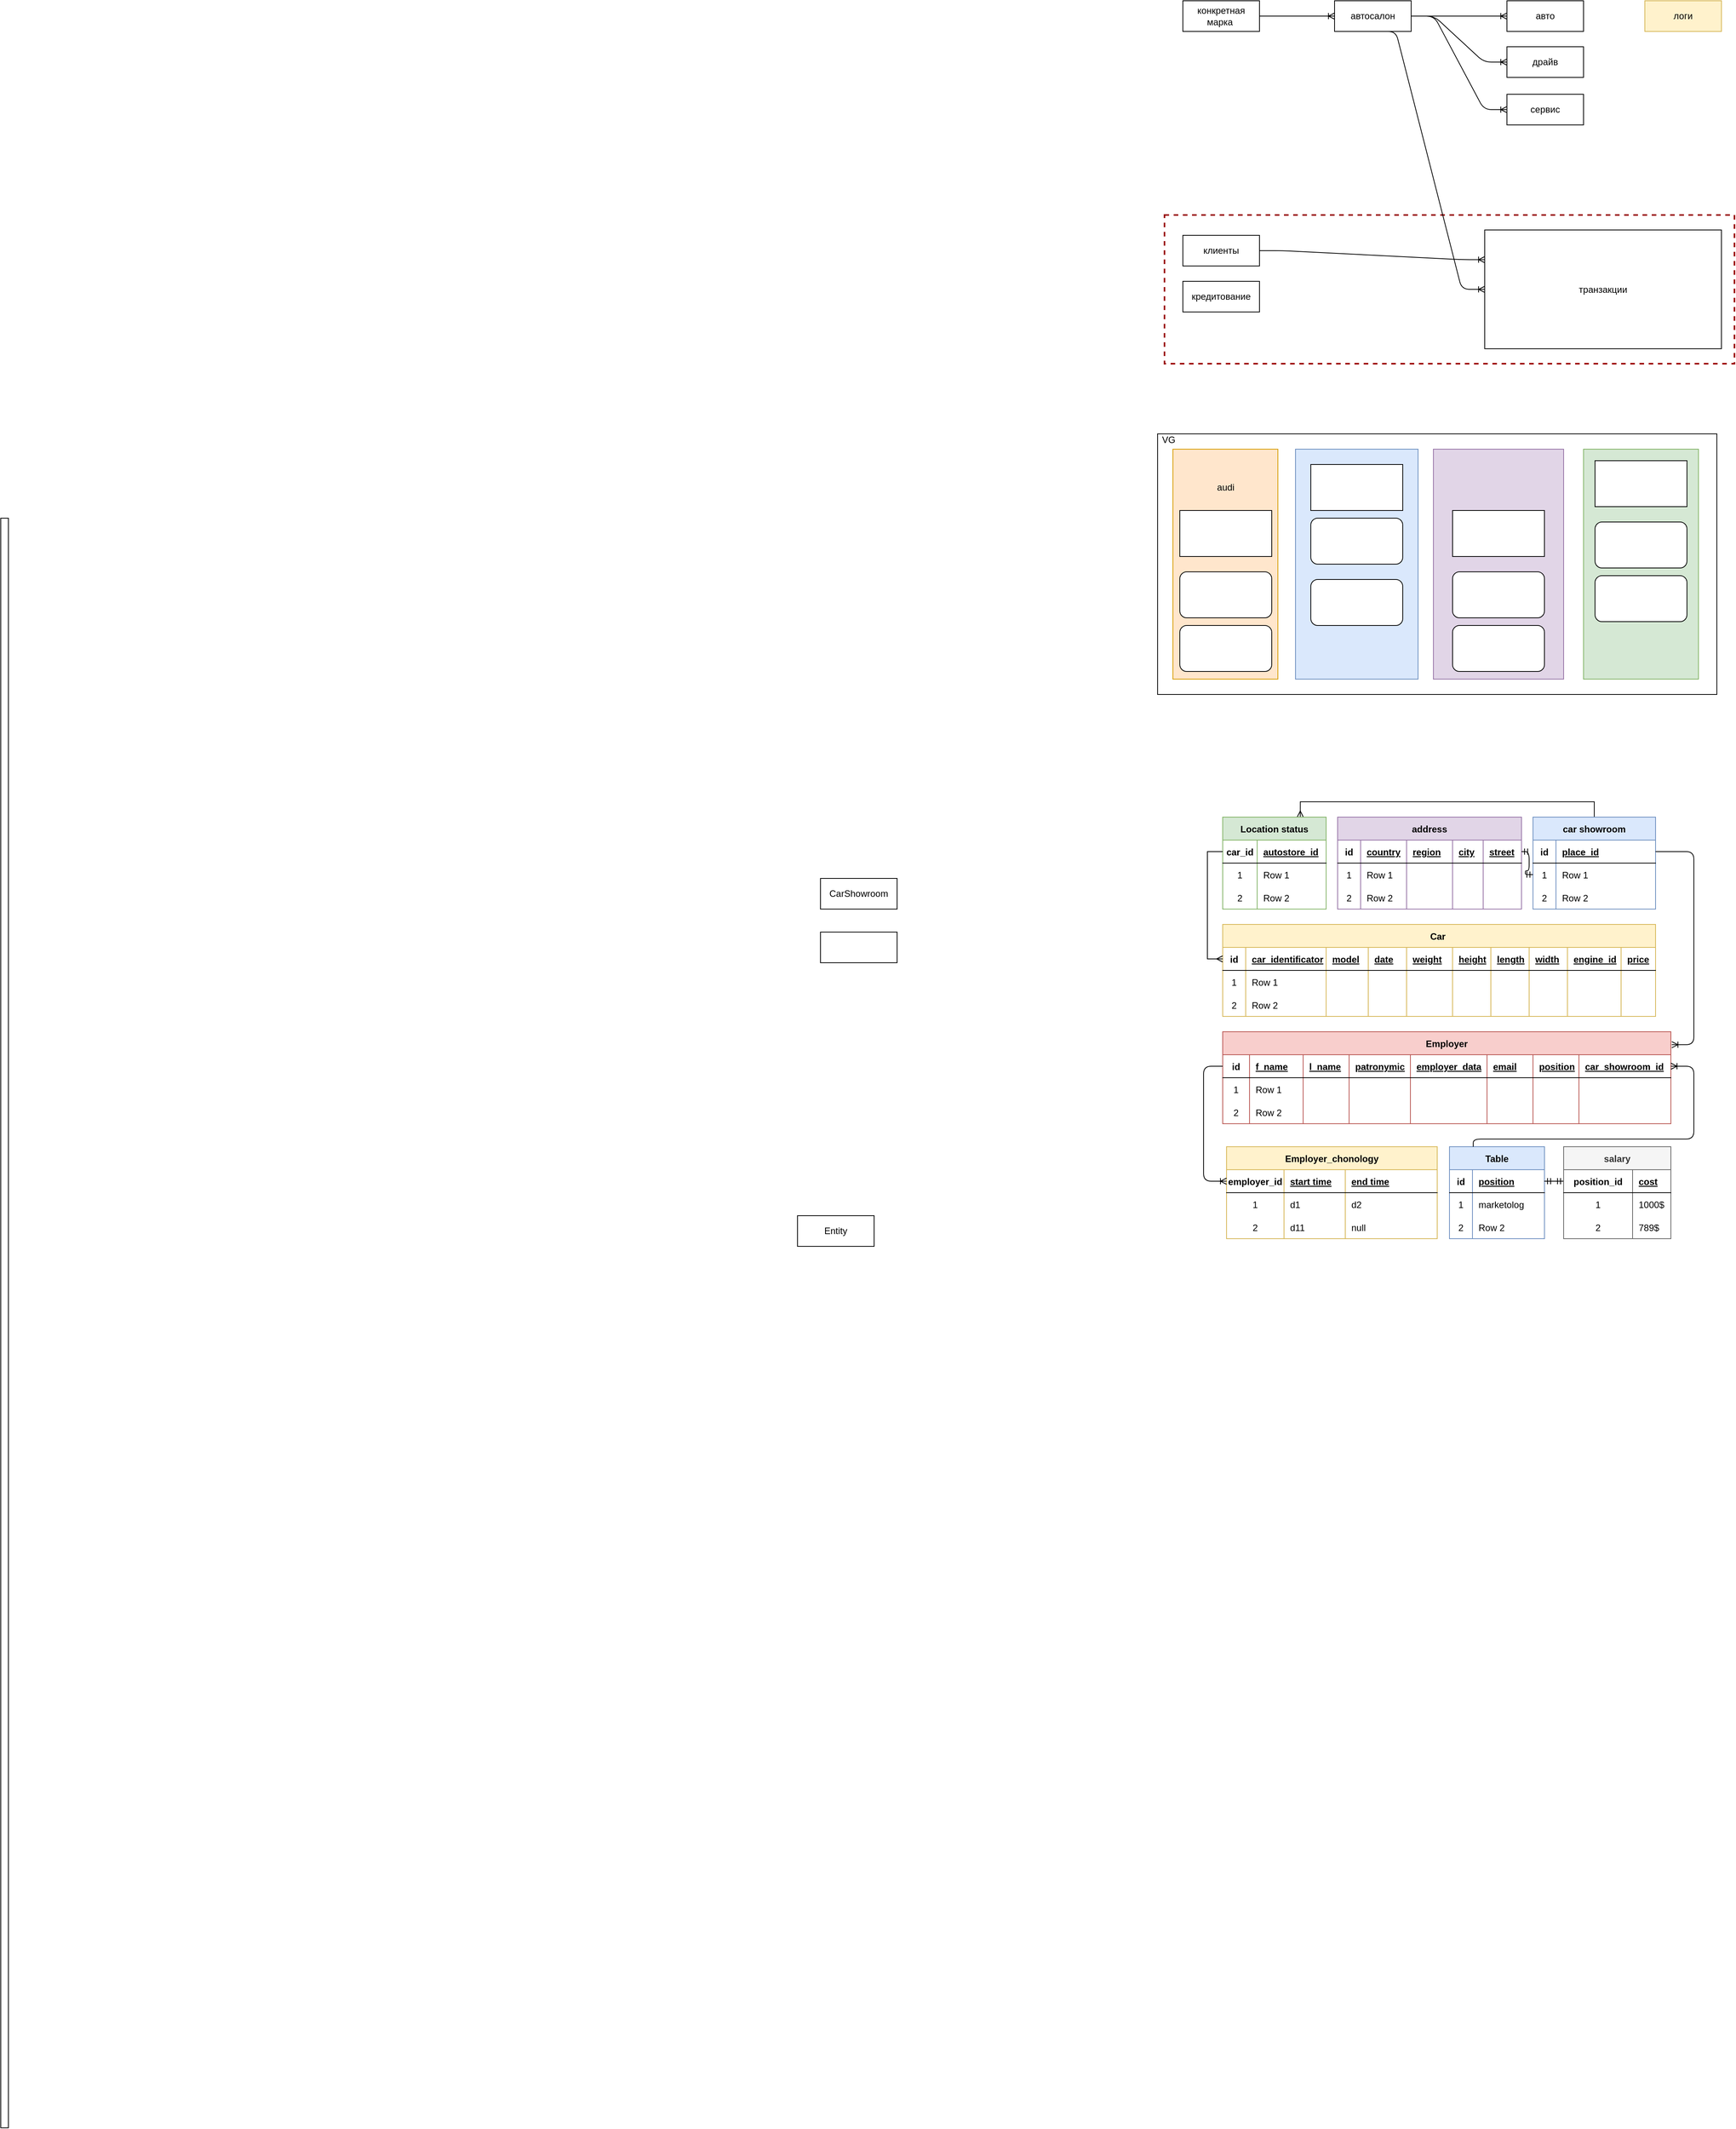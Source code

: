 <mxfile version="13.7.9" type="github">
  <diagram id="R2lEEEUBdFMjLlhIrx00" name="Page-1">
    <mxGraphModel dx="3409" dy="663" grid="1" gridSize="10" guides="1" tooltips="1" connect="1" arrows="1" fold="1" page="1" pageScale="1" pageWidth="1100" pageHeight="850" background="none" math="0" shadow="0" extFonts="Permanent Marker^https://fonts.googleapis.com/css?family=Permanent+Marker">
      <root>
        <mxCell id="0" />
        <mxCell id="1" parent="0" />
        <mxCell id="fLak2IIg4NW9NSZvau48-38" value="" style="whiteSpace=wrap;html=1;align=center;fillColor=none;strokeColor=#990000;strokeWidth=2;dashed=1;" parent="1" vertex="1">
          <mxGeometry x="79" y="384.5" width="744" height="194" as="geometry" />
        </mxCell>
        <mxCell id="fLak2IIg4NW9NSZvau48-9" value="автосалон" style="whiteSpace=wrap;html=1;align=center;" parent="1" vertex="1">
          <mxGeometry x="301" y="105" width="100" height="40" as="geometry" />
        </mxCell>
        <mxCell id="fLak2IIg4NW9NSZvau48-10" value="авто" style="whiteSpace=wrap;html=1;align=center;" parent="1" vertex="1">
          <mxGeometry x="526" y="105" width="100" height="40" as="geometry" />
        </mxCell>
        <mxCell id="fLak2IIg4NW9NSZvau48-12" value="транзакции" style="whiteSpace=wrap;html=1;align=center;" parent="1" vertex="1">
          <mxGeometry x="497" y="404" width="309" height="155" as="geometry" />
        </mxCell>
        <mxCell id="fLak2IIg4NW9NSZvau48-13" value="драйв" style="whiteSpace=wrap;html=1;align=center;" parent="1" vertex="1">
          <mxGeometry x="526" y="165" width="100" height="40" as="geometry" />
        </mxCell>
        <mxCell id="fLak2IIg4NW9NSZvau48-14" value="сервис" style="whiteSpace=wrap;html=1;align=center;" parent="1" vertex="1">
          <mxGeometry x="526" y="227" width="100" height="40" as="geometry" />
        </mxCell>
        <mxCell id="fLak2IIg4NW9NSZvau48-16" value="кредитование" style="whiteSpace=wrap;html=1;align=center;" parent="1" vertex="1">
          <mxGeometry x="103" y="471" width="100" height="40" as="geometry" />
        </mxCell>
        <mxCell id="fLak2IIg4NW9NSZvau48-17" value="логи" style="whiteSpace=wrap;html=1;align=center;fillColor=#fff2cc;strokeColor=#d6b656;" parent="1" vertex="1">
          <mxGeometry x="706" y="105" width="100" height="40" as="geometry" />
        </mxCell>
        <mxCell id="fLak2IIg4NW9NSZvau48-18" value="клиенты" style="whiteSpace=wrap;html=1;align=center;" parent="1" vertex="1">
          <mxGeometry x="103" y="411" width="100" height="40" as="geometry" />
        </mxCell>
        <mxCell id="fLak2IIg4NW9NSZvau48-19" value="конкретная марка&amp;nbsp;" style="whiteSpace=wrap;html=1;align=center;" parent="1" vertex="1">
          <mxGeometry x="103" y="105" width="100" height="40" as="geometry" />
        </mxCell>
        <mxCell id="fLak2IIg4NW9NSZvau48-20" value="" style="edgeStyle=entityRelationEdgeStyle;fontSize=12;html=1;endArrow=ERoneToMany;entryX=0;entryY=0.5;entryDx=0;entryDy=0;exitX=1;exitY=0.5;exitDx=0;exitDy=0;" parent="1" source="fLak2IIg4NW9NSZvau48-19" target="fLak2IIg4NW9NSZvau48-9" edge="1">
          <mxGeometry width="100" height="100" relative="1" as="geometry">
            <mxPoint x="265" y="402" as="sourcePoint" />
            <mxPoint x="365" y="302" as="targetPoint" />
          </mxGeometry>
        </mxCell>
        <mxCell id="fLak2IIg4NW9NSZvau48-24" value="" style="edgeStyle=entityRelationEdgeStyle;fontSize=12;html=1;endArrow=ERoneToMany;exitX=1;exitY=0.5;exitDx=0;exitDy=0;entryX=0;entryY=0.5;entryDx=0;entryDy=0;" parent="1" source="fLak2IIg4NW9NSZvau48-9" target="fLak2IIg4NW9NSZvau48-10" edge="1">
          <mxGeometry width="100" height="100" relative="1" as="geometry">
            <mxPoint x="457" y="217" as="sourcePoint" />
            <mxPoint x="557" y="117" as="targetPoint" />
          </mxGeometry>
        </mxCell>
        <mxCell id="fLak2IIg4NW9NSZvau48-25" style="edgeStyle=orthogonalEdgeStyle;orthogonalLoop=1;jettySize=auto;html=1;exitX=0.5;exitY=1;exitDx=0;exitDy=0;" parent="1" source="fLak2IIg4NW9NSZvau48-12" target="fLak2IIg4NW9NSZvau48-12" edge="1">
          <mxGeometry relative="1" as="geometry" />
        </mxCell>
        <mxCell id="fLak2IIg4NW9NSZvau48-26" value="" style="edgeStyle=entityRelationEdgeStyle;fontSize=12;html=1;endArrow=ERoneToMany;entryX=0;entryY=0.5;entryDx=0;entryDy=0;exitX=1;exitY=0.5;exitDx=0;exitDy=0;" parent="1" source="fLak2IIg4NW9NSZvau48-9" target="fLak2IIg4NW9NSZvau48-13" edge="1">
          <mxGeometry width="100" height="100" relative="1" as="geometry">
            <mxPoint x="407" y="284" as="sourcePoint" />
            <mxPoint x="507" y="184" as="targetPoint" />
          </mxGeometry>
        </mxCell>
        <mxCell id="fLak2IIg4NW9NSZvau48-27" value="" style="edgeStyle=entityRelationEdgeStyle;fontSize=12;html=1;endArrow=ERoneToMany;entryX=0;entryY=0.5;entryDx=0;entryDy=0;exitX=1;exitY=0.5;exitDx=0;exitDy=0;" parent="1" source="fLak2IIg4NW9NSZvau48-9" target="fLak2IIg4NW9NSZvau48-14" edge="1">
          <mxGeometry width="100" height="100" relative="1" as="geometry">
            <mxPoint x="395" y="310" as="sourcePoint" />
            <mxPoint x="495" y="210" as="targetPoint" />
          </mxGeometry>
        </mxCell>
        <mxCell id="fLak2IIg4NW9NSZvau48-32" value="" style="edgeStyle=entityRelationEdgeStyle;fontSize=12;html=1;endArrow=ERoneToMany;exitX=0.5;exitY=1;exitDx=0;exitDy=0;entryX=0;entryY=0.5;entryDx=0;entryDy=0;" parent="1" source="fLak2IIg4NW9NSZvau48-9" target="fLak2IIg4NW9NSZvau48-12" edge="1">
          <mxGeometry width="100" height="100" relative="1" as="geometry">
            <mxPoint x="404" y="309" as="sourcePoint" />
            <mxPoint x="504" y="209" as="targetPoint" />
          </mxGeometry>
        </mxCell>
        <mxCell id="fLak2IIg4NW9NSZvau48-34" value="" style="edgeStyle=entityRelationEdgeStyle;fontSize=12;html=1;endArrow=ERoneToMany;entryX=0;entryY=0.25;entryDx=0;entryDy=0;exitX=1;exitY=0.5;exitDx=0;exitDy=0;" parent="1" source="fLak2IIg4NW9NSZvau48-18" target="fLak2IIg4NW9NSZvau48-12" edge="1">
          <mxGeometry width="100" height="100" relative="1" as="geometry">
            <mxPoint x="203.0" y="397" as="sourcePoint" />
            <mxPoint x="497" y="427.25" as="targetPoint" />
          </mxGeometry>
        </mxCell>
        <mxCell id="Log0VjUqabIuUSyPj21H-3" value="" style="rounded=0;whiteSpace=wrap;html=1;" parent="1" vertex="1">
          <mxGeometry x="70" y="670" width="730" height="340" as="geometry" />
        </mxCell>
        <mxCell id="Log0VjUqabIuUSyPj21H-4" value="" style="rounded=0;whiteSpace=wrap;html=1;fillColor=#ffe6cc;strokeColor=#d79b00;" parent="1" vertex="1">
          <mxGeometry x="90" y="690" width="137" height="300" as="geometry" />
        </mxCell>
        <mxCell id="Log0VjUqabIuUSyPj21H-5" value="" style="rounded=0;whiteSpace=wrap;html=1;fillColor=#dae8fc;strokeColor=#6c8ebf;" parent="1" vertex="1">
          <mxGeometry x="250" y="690" width="160" height="300" as="geometry" />
        </mxCell>
        <mxCell id="Log0VjUqabIuUSyPj21H-6" value="" style="rounded=0;whiteSpace=wrap;html=1;fillColor=#e1d5e7;strokeColor=#9673a6;" parent="1" vertex="1">
          <mxGeometry x="430" y="690" width="170" height="300" as="geometry" />
        </mxCell>
        <mxCell id="Log0VjUqabIuUSyPj21H-7" value="" style="rounded=0;whiteSpace=wrap;html=1;fillColor=#d5e8d4;strokeColor=#82b366;" parent="1" vertex="1">
          <mxGeometry x="626" y="690" width="150" height="300" as="geometry" />
        </mxCell>
        <mxCell id="Log0VjUqabIuUSyPj21H-9" value="" style="rounded=1;whiteSpace=wrap;html=1;" parent="1" vertex="1">
          <mxGeometry x="99" y="920" width="120" height="60" as="geometry" />
        </mxCell>
        <mxCell id="Log0VjUqabIuUSyPj21H-10" value="" style="rounded=1;whiteSpace=wrap;html=1;" parent="1" vertex="1">
          <mxGeometry x="99" y="850" width="120" height="60" as="geometry" />
        </mxCell>
        <mxCell id="Log0VjUqabIuUSyPj21H-11" value="" style="rounded=0;whiteSpace=wrap;html=1;" parent="1" vertex="1">
          <mxGeometry x="99" y="770" width="120" height="60" as="geometry" />
        </mxCell>
        <mxCell id="Log0VjUqabIuUSyPj21H-12" value="" style="rounded=1;whiteSpace=wrap;html=1;" parent="1" vertex="1">
          <mxGeometry x="270" y="860" width="120" height="60" as="geometry" />
        </mxCell>
        <mxCell id="Log0VjUqabIuUSyPj21H-13" value="" style="rounded=1;whiteSpace=wrap;html=1;" parent="1" vertex="1">
          <mxGeometry x="270" y="780" width="120" height="60" as="geometry" />
        </mxCell>
        <mxCell id="Log0VjUqabIuUSyPj21H-14" value="" style="rounded=0;whiteSpace=wrap;html=1;" parent="1" vertex="1">
          <mxGeometry x="270" y="710" width="120" height="60" as="geometry" />
        </mxCell>
        <mxCell id="Log0VjUqabIuUSyPj21H-15" value="" style="rounded=1;whiteSpace=wrap;html=1;" parent="1" vertex="1">
          <mxGeometry x="455" y="920" width="120" height="60" as="geometry" />
        </mxCell>
        <mxCell id="Log0VjUqabIuUSyPj21H-16" value="" style="rounded=1;whiteSpace=wrap;html=1;" parent="1" vertex="1">
          <mxGeometry x="455" y="850" width="120" height="60" as="geometry" />
        </mxCell>
        <mxCell id="Log0VjUqabIuUSyPj21H-17" value="" style="rounded=0;whiteSpace=wrap;html=1;" parent="1" vertex="1">
          <mxGeometry x="455" y="770" width="120" height="60" as="geometry" />
        </mxCell>
        <mxCell id="Log0VjUqabIuUSyPj21H-18" value="" style="rounded=1;whiteSpace=wrap;html=1;" parent="1" vertex="1">
          <mxGeometry x="641" y="855" width="120" height="60" as="geometry" />
        </mxCell>
        <mxCell id="Log0VjUqabIuUSyPj21H-19" value="" style="rounded=1;whiteSpace=wrap;html=1;" parent="1" vertex="1">
          <mxGeometry x="641" y="785" width="120" height="60" as="geometry" />
        </mxCell>
        <mxCell id="Log0VjUqabIuUSyPj21H-20" value="" style="rounded=0;whiteSpace=wrap;html=1;" parent="1" vertex="1">
          <mxGeometry x="641" y="705" width="120" height="60" as="geometry" />
        </mxCell>
        <mxCell id="Log0VjUqabIuUSyPj21H-26" value="Employer" style="shape=table;startSize=30;container=1;collapsible=1;childLayout=tableLayout;fixedRows=1;rowLines=0;fontStyle=1;align=center;resizeLast=1;fillColor=#f8cecc;strokeColor=#b85450;" parent="1" vertex="1">
          <mxGeometry x="155" y="1450" width="585" height="120" as="geometry" />
        </mxCell>
        <mxCell id="Log0VjUqabIuUSyPj21H-27" value="" style="shape=partialRectangle;collapsible=0;dropTarget=0;pointerEvents=0;fillColor=none;top=0;left=0;bottom=1;right=0;points=[[0,0.5],[1,0.5]];portConstraint=eastwest;expand=1;autosize=0;" parent="Log0VjUqabIuUSyPj21H-26" vertex="1">
          <mxGeometry y="30" width="585" height="30" as="geometry" />
        </mxCell>
        <mxCell id="Log0VjUqabIuUSyPj21H-28" value="id" style="shape=partialRectangle;connectable=0;fillColor=none;top=0;left=0;bottom=0;right=0;fontStyle=1;overflow=hidden;" parent="Log0VjUqabIuUSyPj21H-27" vertex="1">
          <mxGeometry width="35" height="30" as="geometry" />
        </mxCell>
        <mxCell id="Log0VjUqabIuUSyPj21H-29" value="f_name" style="shape=partialRectangle;connectable=0;fillColor=none;top=0;left=0;bottom=0;right=0;align=left;spacingLeft=6;fontStyle=5;overflow=hidden;" parent="Log0VjUqabIuUSyPj21H-27" vertex="1">
          <mxGeometry x="35" width="70" height="30" as="geometry" />
        </mxCell>
        <mxCell id="Log0VjUqabIuUSyPj21H-46" value="l_name" style="shape=partialRectangle;connectable=0;fillColor=none;top=0;left=0;bottom=0;right=0;align=left;spacingLeft=6;fontStyle=5;overflow=hidden;" parent="Log0VjUqabIuUSyPj21H-27" vertex="1">
          <mxGeometry x="105" width="60" height="30" as="geometry" />
        </mxCell>
        <mxCell id="Log0VjUqabIuUSyPj21H-50" value="patronymic" style="shape=partialRectangle;connectable=0;fillColor=none;top=0;left=0;bottom=0;right=0;align=left;spacingLeft=6;fontStyle=5;overflow=hidden;" parent="Log0VjUqabIuUSyPj21H-27" vertex="1">
          <mxGeometry x="165" width="80" height="30" as="geometry" />
        </mxCell>
        <mxCell id="Log0VjUqabIuUSyPj21H-53" value="employer_data" style="shape=partialRectangle;connectable=0;fillColor=none;top=0;left=0;bottom=0;right=0;align=left;spacingLeft=6;fontStyle=5;overflow=hidden;" parent="Log0VjUqabIuUSyPj21H-27" vertex="1">
          <mxGeometry x="245" width="100" height="30" as="geometry" />
        </mxCell>
        <mxCell id="Log0VjUqabIuUSyPj21H-56" value="email" style="shape=partialRectangle;connectable=0;fillColor=none;top=0;left=0;bottom=0;right=0;align=left;spacingLeft=6;fontStyle=5;overflow=hidden;" parent="Log0VjUqabIuUSyPj21H-27" vertex="1">
          <mxGeometry x="345" width="60" height="30" as="geometry" />
        </mxCell>
        <mxCell id="3RPpBZjfbBHJ5kduytiD-7" value="position" style="shape=partialRectangle;connectable=0;fillColor=none;top=0;left=0;bottom=0;right=0;align=left;spacingLeft=6;fontStyle=5;overflow=hidden;" vertex="1" parent="Log0VjUqabIuUSyPj21H-27">
          <mxGeometry x="405" width="60" height="30" as="geometry" />
        </mxCell>
        <mxCell id="3RPpBZjfbBHJ5kduytiD-28" value="car_showroom_id" style="shape=partialRectangle;connectable=0;fillColor=none;top=0;left=0;bottom=0;right=0;align=left;spacingLeft=6;fontStyle=5;overflow=hidden;" vertex="1" parent="Log0VjUqabIuUSyPj21H-27">
          <mxGeometry x="465" width="120" height="30" as="geometry" />
        </mxCell>
        <mxCell id="Log0VjUqabIuUSyPj21H-30" value="" style="shape=partialRectangle;collapsible=0;dropTarget=0;pointerEvents=0;fillColor=none;top=0;left=0;bottom=0;right=0;points=[[0,0.5],[1,0.5]];portConstraint=eastwest;" parent="Log0VjUqabIuUSyPj21H-26" vertex="1">
          <mxGeometry y="60" width="585" height="30" as="geometry" />
        </mxCell>
        <mxCell id="Log0VjUqabIuUSyPj21H-31" value="1" style="shape=partialRectangle;connectable=0;fillColor=none;top=0;left=0;bottom=0;right=0;editable=1;overflow=hidden;" parent="Log0VjUqabIuUSyPj21H-30" vertex="1">
          <mxGeometry width="35" height="30" as="geometry" />
        </mxCell>
        <mxCell id="Log0VjUqabIuUSyPj21H-32" value="Row 1" style="shape=partialRectangle;connectable=0;fillColor=none;top=0;left=0;bottom=0;right=0;align=left;spacingLeft=6;overflow=hidden;" parent="Log0VjUqabIuUSyPj21H-30" vertex="1">
          <mxGeometry x="35" width="70" height="30" as="geometry" />
        </mxCell>
        <mxCell id="Log0VjUqabIuUSyPj21H-47" style="shape=partialRectangle;connectable=0;fillColor=none;top=0;left=0;bottom=0;right=0;align=left;spacingLeft=6;overflow=hidden;" parent="Log0VjUqabIuUSyPj21H-30" vertex="1">
          <mxGeometry x="105" width="60" height="30" as="geometry" />
        </mxCell>
        <mxCell id="Log0VjUqabIuUSyPj21H-51" style="shape=partialRectangle;connectable=0;fillColor=none;top=0;left=0;bottom=0;right=0;align=left;spacingLeft=6;overflow=hidden;" parent="Log0VjUqabIuUSyPj21H-30" vertex="1">
          <mxGeometry x="165" width="80" height="30" as="geometry" />
        </mxCell>
        <mxCell id="Log0VjUqabIuUSyPj21H-54" style="shape=partialRectangle;connectable=0;fillColor=none;top=0;left=0;bottom=0;right=0;align=left;spacingLeft=6;overflow=hidden;" parent="Log0VjUqabIuUSyPj21H-30" vertex="1">
          <mxGeometry x="245" width="100" height="30" as="geometry" />
        </mxCell>
        <mxCell id="Log0VjUqabIuUSyPj21H-57" style="shape=partialRectangle;connectable=0;fillColor=none;top=0;left=0;bottom=0;right=0;align=left;spacingLeft=6;overflow=hidden;" parent="Log0VjUqabIuUSyPj21H-30" vertex="1">
          <mxGeometry x="345" width="60" height="30" as="geometry" />
        </mxCell>
        <mxCell id="3RPpBZjfbBHJ5kduytiD-8" style="shape=partialRectangle;connectable=0;fillColor=none;top=0;left=0;bottom=0;right=0;align=left;spacingLeft=6;overflow=hidden;" vertex="1" parent="Log0VjUqabIuUSyPj21H-30">
          <mxGeometry x="405" width="60" height="30" as="geometry" />
        </mxCell>
        <mxCell id="3RPpBZjfbBHJ5kduytiD-29" style="shape=partialRectangle;connectable=0;fillColor=none;top=0;left=0;bottom=0;right=0;align=left;spacingLeft=6;overflow=hidden;" vertex="1" parent="Log0VjUqabIuUSyPj21H-30">
          <mxGeometry x="465" width="120" height="30" as="geometry" />
        </mxCell>
        <mxCell id="Log0VjUqabIuUSyPj21H-33" value="" style="shape=partialRectangle;collapsible=0;dropTarget=0;pointerEvents=0;fillColor=none;top=0;left=0;bottom=0;right=0;points=[[0,0.5],[1,0.5]];portConstraint=eastwest;" parent="Log0VjUqabIuUSyPj21H-26" vertex="1">
          <mxGeometry y="90" width="585" height="30" as="geometry" />
        </mxCell>
        <mxCell id="Log0VjUqabIuUSyPj21H-34" value="2" style="shape=partialRectangle;connectable=0;fillColor=none;top=0;left=0;bottom=0;right=0;editable=1;overflow=hidden;" parent="Log0VjUqabIuUSyPj21H-33" vertex="1">
          <mxGeometry width="35" height="30" as="geometry" />
        </mxCell>
        <mxCell id="Log0VjUqabIuUSyPj21H-35" value="Row 2" style="shape=partialRectangle;connectable=0;fillColor=none;top=0;left=0;bottom=0;right=0;align=left;spacingLeft=6;overflow=hidden;" parent="Log0VjUqabIuUSyPj21H-33" vertex="1">
          <mxGeometry x="35" width="70" height="30" as="geometry" />
        </mxCell>
        <mxCell id="Log0VjUqabIuUSyPj21H-48" style="shape=partialRectangle;connectable=0;fillColor=none;top=0;left=0;bottom=0;right=0;align=left;spacingLeft=6;overflow=hidden;" parent="Log0VjUqabIuUSyPj21H-33" vertex="1">
          <mxGeometry x="105" width="60" height="30" as="geometry" />
        </mxCell>
        <mxCell id="Log0VjUqabIuUSyPj21H-52" style="shape=partialRectangle;connectable=0;fillColor=none;top=0;left=0;bottom=0;right=0;align=left;spacingLeft=6;overflow=hidden;" parent="Log0VjUqabIuUSyPj21H-33" vertex="1">
          <mxGeometry x="165" width="80" height="30" as="geometry" />
        </mxCell>
        <mxCell id="Log0VjUqabIuUSyPj21H-55" style="shape=partialRectangle;connectable=0;fillColor=none;top=0;left=0;bottom=0;right=0;align=left;spacingLeft=6;overflow=hidden;" parent="Log0VjUqabIuUSyPj21H-33" vertex="1">
          <mxGeometry x="245" width="100" height="30" as="geometry" />
        </mxCell>
        <mxCell id="Log0VjUqabIuUSyPj21H-58" style="shape=partialRectangle;connectable=0;fillColor=none;top=0;left=0;bottom=0;right=0;align=left;spacingLeft=6;overflow=hidden;" parent="Log0VjUqabIuUSyPj21H-33" vertex="1">
          <mxGeometry x="345" width="60" height="30" as="geometry" />
        </mxCell>
        <mxCell id="3RPpBZjfbBHJ5kduytiD-9" style="shape=partialRectangle;connectable=0;fillColor=none;top=0;left=0;bottom=0;right=0;align=left;spacingLeft=6;overflow=hidden;" vertex="1" parent="Log0VjUqabIuUSyPj21H-33">
          <mxGeometry x="405" width="60" height="30" as="geometry" />
        </mxCell>
        <mxCell id="3RPpBZjfbBHJ5kduytiD-30" style="shape=partialRectangle;connectable=0;fillColor=none;top=0;left=0;bottom=0;right=0;align=left;spacingLeft=6;overflow=hidden;" vertex="1" parent="Log0VjUqabIuUSyPj21H-33">
          <mxGeometry x="465" width="120" height="30" as="geometry" />
        </mxCell>
        <mxCell id="Log0VjUqabIuUSyPj21H-99" value="Car " style="shape=table;startSize=30;container=1;collapsible=1;childLayout=tableLayout;fixedRows=1;rowLines=0;fontStyle=1;align=center;resizeLast=1;fillColor=#fff2cc;strokeColor=#d6b656;" parent="1" vertex="1">
          <mxGeometry x="155" y="1310" width="565" height="120" as="geometry" />
        </mxCell>
        <mxCell id="Log0VjUqabIuUSyPj21H-100" value="" style="shape=partialRectangle;collapsible=0;dropTarget=0;pointerEvents=0;fillColor=none;top=0;left=0;bottom=1;right=0;points=[[0,0.5],[1,0.5]];portConstraint=eastwest;" parent="Log0VjUqabIuUSyPj21H-99" vertex="1">
          <mxGeometry y="30" width="565" height="30" as="geometry" />
        </mxCell>
        <mxCell id="Log0VjUqabIuUSyPj21H-101" value="id" style="shape=partialRectangle;connectable=0;fillColor=none;top=0;left=0;bottom=0;right=0;fontStyle=1;overflow=hidden;" parent="Log0VjUqabIuUSyPj21H-100" vertex="1">
          <mxGeometry width="30" height="30" as="geometry" />
        </mxCell>
        <mxCell id="Log0VjUqabIuUSyPj21H-102" value="car_identificator" style="shape=partialRectangle;connectable=0;fillColor=none;top=0;left=0;bottom=0;right=0;align=left;spacingLeft=6;fontStyle=5;overflow=hidden;" parent="Log0VjUqabIuUSyPj21H-100" vertex="1">
          <mxGeometry x="30" width="105" height="30" as="geometry" />
        </mxCell>
        <mxCell id="Log0VjUqabIuUSyPj21H-112" value="model" style="shape=partialRectangle;connectable=0;fillColor=none;top=0;left=0;bottom=0;right=0;align=left;spacingLeft=6;fontStyle=5;overflow=hidden;" parent="Log0VjUqabIuUSyPj21H-100" vertex="1">
          <mxGeometry x="135" width="55" height="30" as="geometry" />
        </mxCell>
        <mxCell id="Log0VjUqabIuUSyPj21H-116" value="date" style="shape=partialRectangle;connectable=0;fillColor=none;top=0;left=0;bottom=0;right=0;align=left;spacingLeft=6;fontStyle=5;overflow=hidden;" parent="Log0VjUqabIuUSyPj21H-100" vertex="1">
          <mxGeometry x="190" width="50" height="30" as="geometry" />
        </mxCell>
        <mxCell id="Log0VjUqabIuUSyPj21H-120" value="weight" style="shape=partialRectangle;connectable=0;fillColor=none;top=0;left=0;bottom=0;right=0;align=left;spacingLeft=6;fontStyle=5;overflow=hidden;" parent="Log0VjUqabIuUSyPj21H-100" vertex="1">
          <mxGeometry x="240" width="60" height="30" as="geometry" />
        </mxCell>
        <mxCell id="Log0VjUqabIuUSyPj21H-124" value="height" style="shape=partialRectangle;connectable=0;fillColor=none;top=0;left=0;bottom=0;right=0;align=left;spacingLeft=6;fontStyle=5;overflow=hidden;" parent="Log0VjUqabIuUSyPj21H-100" vertex="1">
          <mxGeometry x="300" width="50" height="30" as="geometry" />
        </mxCell>
        <mxCell id="Log0VjUqabIuUSyPj21H-128" value="length" style="shape=partialRectangle;connectable=0;fillColor=none;top=0;left=0;bottom=0;right=0;align=left;spacingLeft=6;fontStyle=5;overflow=hidden;" parent="Log0VjUqabIuUSyPj21H-100" vertex="1">
          <mxGeometry x="350" width="50" height="30" as="geometry" />
        </mxCell>
        <mxCell id="Log0VjUqabIuUSyPj21H-132" value="width" style="shape=partialRectangle;connectable=0;fillColor=none;top=0;left=0;bottom=0;right=0;align=left;spacingLeft=6;fontStyle=5;overflow=hidden;" parent="Log0VjUqabIuUSyPj21H-100" vertex="1">
          <mxGeometry x="400" width="50" height="30" as="geometry" />
        </mxCell>
        <mxCell id="Log0VjUqabIuUSyPj21H-136" value="engine_id" style="shape=partialRectangle;connectable=0;fillColor=none;top=0;left=0;bottom=0;right=0;align=left;spacingLeft=6;fontStyle=5;overflow=hidden;" parent="Log0VjUqabIuUSyPj21H-100" vertex="1">
          <mxGeometry x="450" width="70" height="30" as="geometry" />
        </mxCell>
        <mxCell id="3RPpBZjfbBHJ5kduytiD-2" value="price" style="shape=partialRectangle;connectable=0;fillColor=none;top=0;left=0;bottom=0;right=0;align=left;spacingLeft=6;fontStyle=5;overflow=hidden;" vertex="1" parent="Log0VjUqabIuUSyPj21H-100">
          <mxGeometry x="520" width="45" height="30" as="geometry" />
        </mxCell>
        <mxCell id="Log0VjUqabIuUSyPj21H-103" value="" style="shape=partialRectangle;collapsible=0;dropTarget=0;pointerEvents=0;fillColor=none;top=0;left=0;bottom=0;right=0;points=[[0,0.5],[1,0.5]];portConstraint=eastwest;" parent="Log0VjUqabIuUSyPj21H-99" vertex="1">
          <mxGeometry y="60" width="565" height="30" as="geometry" />
        </mxCell>
        <mxCell id="Log0VjUqabIuUSyPj21H-104" value="1" style="shape=partialRectangle;connectable=0;fillColor=none;top=0;left=0;bottom=0;right=0;editable=1;overflow=hidden;" parent="Log0VjUqabIuUSyPj21H-103" vertex="1">
          <mxGeometry width="30" height="30" as="geometry" />
        </mxCell>
        <mxCell id="Log0VjUqabIuUSyPj21H-105" value="Row 1" style="shape=partialRectangle;connectable=0;fillColor=none;top=0;left=0;bottom=0;right=0;align=left;spacingLeft=6;overflow=hidden;" parent="Log0VjUqabIuUSyPj21H-103" vertex="1">
          <mxGeometry x="30" width="105" height="30" as="geometry" />
        </mxCell>
        <mxCell id="Log0VjUqabIuUSyPj21H-113" style="shape=partialRectangle;connectable=0;fillColor=none;top=0;left=0;bottom=0;right=0;align=left;spacingLeft=6;overflow=hidden;" parent="Log0VjUqabIuUSyPj21H-103" vertex="1">
          <mxGeometry x="135" width="55" height="30" as="geometry" />
        </mxCell>
        <mxCell id="Log0VjUqabIuUSyPj21H-117" style="shape=partialRectangle;connectable=0;fillColor=none;top=0;left=0;bottom=0;right=0;align=left;spacingLeft=6;overflow=hidden;" parent="Log0VjUqabIuUSyPj21H-103" vertex="1">
          <mxGeometry x="190" width="50" height="30" as="geometry" />
        </mxCell>
        <mxCell id="Log0VjUqabIuUSyPj21H-121" style="shape=partialRectangle;connectable=0;fillColor=none;top=0;left=0;bottom=0;right=0;align=left;spacingLeft=6;overflow=hidden;" parent="Log0VjUqabIuUSyPj21H-103" vertex="1">
          <mxGeometry x="240" width="60" height="30" as="geometry" />
        </mxCell>
        <mxCell id="Log0VjUqabIuUSyPj21H-125" style="shape=partialRectangle;connectable=0;fillColor=none;top=0;left=0;bottom=0;right=0;align=left;spacingLeft=6;overflow=hidden;" parent="Log0VjUqabIuUSyPj21H-103" vertex="1">
          <mxGeometry x="300" width="50" height="30" as="geometry" />
        </mxCell>
        <mxCell id="Log0VjUqabIuUSyPj21H-129" style="shape=partialRectangle;connectable=0;fillColor=none;top=0;left=0;bottom=0;right=0;align=left;spacingLeft=6;overflow=hidden;" parent="Log0VjUqabIuUSyPj21H-103" vertex="1">
          <mxGeometry x="350" width="50" height="30" as="geometry" />
        </mxCell>
        <mxCell id="Log0VjUqabIuUSyPj21H-133" style="shape=partialRectangle;connectable=0;fillColor=none;top=0;left=0;bottom=0;right=0;align=left;spacingLeft=6;overflow=hidden;" parent="Log0VjUqabIuUSyPj21H-103" vertex="1">
          <mxGeometry x="400" width="50" height="30" as="geometry" />
        </mxCell>
        <mxCell id="Log0VjUqabIuUSyPj21H-137" style="shape=partialRectangle;connectable=0;fillColor=none;top=0;left=0;bottom=0;right=0;align=left;spacingLeft=6;overflow=hidden;" parent="Log0VjUqabIuUSyPj21H-103" vertex="1">
          <mxGeometry x="450" width="70" height="30" as="geometry" />
        </mxCell>
        <mxCell id="3RPpBZjfbBHJ5kduytiD-3" style="shape=partialRectangle;connectable=0;fillColor=none;top=0;left=0;bottom=0;right=0;align=left;spacingLeft=6;overflow=hidden;" vertex="1" parent="Log0VjUqabIuUSyPj21H-103">
          <mxGeometry x="520" width="45" height="30" as="geometry" />
        </mxCell>
        <mxCell id="Log0VjUqabIuUSyPj21H-106" value="" style="shape=partialRectangle;collapsible=0;dropTarget=0;pointerEvents=0;fillColor=none;top=0;left=0;bottom=0;right=0;points=[[0,0.5],[1,0.5]];portConstraint=eastwest;" parent="Log0VjUqabIuUSyPj21H-99" vertex="1">
          <mxGeometry y="90" width="565" height="30" as="geometry" />
        </mxCell>
        <mxCell id="Log0VjUqabIuUSyPj21H-107" value="2" style="shape=partialRectangle;connectable=0;fillColor=none;top=0;left=0;bottom=0;right=0;editable=1;overflow=hidden;" parent="Log0VjUqabIuUSyPj21H-106" vertex="1">
          <mxGeometry width="30" height="30" as="geometry" />
        </mxCell>
        <mxCell id="Log0VjUqabIuUSyPj21H-108" value="Row 2" style="shape=partialRectangle;connectable=0;fillColor=none;top=0;left=0;bottom=0;right=0;align=left;spacingLeft=6;overflow=hidden;" parent="Log0VjUqabIuUSyPj21H-106" vertex="1">
          <mxGeometry x="30" width="105" height="30" as="geometry" />
        </mxCell>
        <mxCell id="Log0VjUqabIuUSyPj21H-114" style="shape=partialRectangle;connectable=0;fillColor=none;top=0;left=0;bottom=0;right=0;align=left;spacingLeft=6;overflow=hidden;" parent="Log0VjUqabIuUSyPj21H-106" vertex="1">
          <mxGeometry x="135" width="55" height="30" as="geometry" />
        </mxCell>
        <mxCell id="Log0VjUqabIuUSyPj21H-118" style="shape=partialRectangle;connectable=0;fillColor=none;top=0;left=0;bottom=0;right=0;align=left;spacingLeft=6;overflow=hidden;" parent="Log0VjUqabIuUSyPj21H-106" vertex="1">
          <mxGeometry x="190" width="50" height="30" as="geometry" />
        </mxCell>
        <mxCell id="Log0VjUqabIuUSyPj21H-122" style="shape=partialRectangle;connectable=0;fillColor=none;top=0;left=0;bottom=0;right=0;align=left;spacingLeft=6;overflow=hidden;" parent="Log0VjUqabIuUSyPj21H-106" vertex="1">
          <mxGeometry x="240" width="60" height="30" as="geometry" />
        </mxCell>
        <mxCell id="Log0VjUqabIuUSyPj21H-126" style="shape=partialRectangle;connectable=0;fillColor=none;top=0;left=0;bottom=0;right=0;align=left;spacingLeft=6;overflow=hidden;" parent="Log0VjUqabIuUSyPj21H-106" vertex="1">
          <mxGeometry x="300" width="50" height="30" as="geometry" />
        </mxCell>
        <mxCell id="Log0VjUqabIuUSyPj21H-130" style="shape=partialRectangle;connectable=0;fillColor=none;top=0;left=0;bottom=0;right=0;align=left;spacingLeft=6;overflow=hidden;" parent="Log0VjUqabIuUSyPj21H-106" vertex="1">
          <mxGeometry x="350" width="50" height="30" as="geometry" />
        </mxCell>
        <mxCell id="Log0VjUqabIuUSyPj21H-134" style="shape=partialRectangle;connectable=0;fillColor=none;top=0;left=0;bottom=0;right=0;align=left;spacingLeft=6;overflow=hidden;" parent="Log0VjUqabIuUSyPj21H-106" vertex="1">
          <mxGeometry x="400" width="50" height="30" as="geometry" />
        </mxCell>
        <mxCell id="Log0VjUqabIuUSyPj21H-138" style="shape=partialRectangle;connectable=0;fillColor=none;top=0;left=0;bottom=0;right=0;align=left;spacingLeft=6;overflow=hidden;" parent="Log0VjUqabIuUSyPj21H-106" vertex="1">
          <mxGeometry x="450" width="70" height="30" as="geometry" />
        </mxCell>
        <mxCell id="3RPpBZjfbBHJ5kduytiD-4" style="shape=partialRectangle;connectable=0;fillColor=none;top=0;left=0;bottom=0;right=0;align=left;spacingLeft=6;overflow=hidden;" vertex="1" parent="Log0VjUqabIuUSyPj21H-106">
          <mxGeometry x="520" width="45" height="30" as="geometry" />
        </mxCell>
        <mxCell id="3RPpBZjfbBHJ5kduytiD-74" style="edgeStyle=orthogonalEdgeStyle;rounded=0;orthogonalLoop=1;jettySize=auto;html=1;exitX=0.75;exitY=0;exitDx=0;exitDy=0;entryX=0.5;entryY=0;entryDx=0;entryDy=0;endArrow=none;endFill=0;startArrow=ERmany;startFill=0;" edge="1" parent="1" source="3RPpBZjfbBHJ5kduytiD-12" target="3RPpBZjfbBHJ5kduytiD-56">
          <mxGeometry relative="1" as="geometry" />
        </mxCell>
        <mxCell id="3RPpBZjfbBHJ5kduytiD-12" value="Location status" style="shape=table;startSize=30;container=1;collapsible=1;childLayout=tableLayout;fixedRows=1;rowLines=0;fontStyle=1;align=center;resizeLast=1;fillColor=#d5e8d4;strokeColor=#82b366;sketch=0;rounded=0;shadow=0;" vertex="1" parent="1">
          <mxGeometry x="155" y="1170" width="135" height="120" as="geometry" />
        </mxCell>
        <mxCell id="3RPpBZjfbBHJ5kduytiD-13" value="" style="shape=partialRectangle;collapsible=0;dropTarget=0;pointerEvents=0;fillColor=none;top=0;left=0;bottom=1;right=0;points=[[0,0.5],[1,0.5]];portConstraint=eastwest;" vertex="1" parent="3RPpBZjfbBHJ5kduytiD-12">
          <mxGeometry y="30" width="135" height="30" as="geometry" />
        </mxCell>
        <mxCell id="3RPpBZjfbBHJ5kduytiD-14" value="car_id" style="shape=partialRectangle;connectable=0;fillColor=none;top=0;left=0;bottom=0;right=0;fontStyle=1;overflow=hidden;" vertex="1" parent="3RPpBZjfbBHJ5kduytiD-13">
          <mxGeometry width="45" height="30" as="geometry" />
        </mxCell>
        <mxCell id="3RPpBZjfbBHJ5kduytiD-15" value="autostore_id" style="shape=partialRectangle;connectable=0;fillColor=none;top=0;left=0;bottom=0;right=0;align=left;spacingLeft=6;fontStyle=5;overflow=hidden;" vertex="1" parent="3RPpBZjfbBHJ5kduytiD-13">
          <mxGeometry x="45" width="90" height="30" as="geometry" />
        </mxCell>
        <mxCell id="3RPpBZjfbBHJ5kduytiD-16" value="" style="shape=partialRectangle;collapsible=0;dropTarget=0;pointerEvents=0;fillColor=none;top=0;left=0;bottom=0;right=0;points=[[0,0.5],[1,0.5]];portConstraint=eastwest;" vertex="1" parent="3RPpBZjfbBHJ5kduytiD-12">
          <mxGeometry y="60" width="135" height="30" as="geometry" />
        </mxCell>
        <mxCell id="3RPpBZjfbBHJ5kduytiD-17" value="1" style="shape=partialRectangle;connectable=0;fillColor=none;top=0;left=0;bottom=0;right=0;editable=1;overflow=hidden;" vertex="1" parent="3RPpBZjfbBHJ5kduytiD-16">
          <mxGeometry width="45" height="30" as="geometry" />
        </mxCell>
        <mxCell id="3RPpBZjfbBHJ5kduytiD-18" value="Row 1" style="shape=partialRectangle;connectable=0;fillColor=none;top=0;left=0;bottom=0;right=0;align=left;spacingLeft=6;overflow=hidden;" vertex="1" parent="3RPpBZjfbBHJ5kduytiD-16">
          <mxGeometry x="45" width="90" height="30" as="geometry" />
        </mxCell>
        <mxCell id="3RPpBZjfbBHJ5kduytiD-19" value="" style="shape=partialRectangle;collapsible=0;dropTarget=0;pointerEvents=0;fillColor=none;top=0;left=0;bottom=0;right=0;points=[[0,0.5],[1,0.5]];portConstraint=eastwest;" vertex="1" parent="3RPpBZjfbBHJ5kduytiD-12">
          <mxGeometry y="90" width="135" height="30" as="geometry" />
        </mxCell>
        <mxCell id="3RPpBZjfbBHJ5kduytiD-20" value="2" style="shape=partialRectangle;connectable=0;fillColor=none;top=0;left=0;bottom=0;right=0;editable=1;overflow=hidden;" vertex="1" parent="3RPpBZjfbBHJ5kduytiD-19">
          <mxGeometry width="45" height="30" as="geometry" />
        </mxCell>
        <mxCell id="3RPpBZjfbBHJ5kduytiD-21" value="Row 2" style="shape=partialRectangle;connectable=0;fillColor=none;top=0;left=0;bottom=0;right=0;align=left;spacingLeft=6;overflow=hidden;" vertex="1" parent="3RPpBZjfbBHJ5kduytiD-19">
          <mxGeometry x="45" width="90" height="30" as="geometry" />
        </mxCell>
        <mxCell id="3RPpBZjfbBHJ5kduytiD-31" value="address" style="shape=table;startSize=30;container=1;collapsible=1;childLayout=tableLayout;fixedRows=1;rowLines=0;fontStyle=1;align=center;resizeLast=1;fillColor=#e1d5e7;strokeColor=#9673a6;" vertex="1" parent="1">
          <mxGeometry x="305" y="1170" width="240" height="120" as="geometry" />
        </mxCell>
        <mxCell id="3RPpBZjfbBHJ5kduytiD-32" value="" style="shape=partialRectangle;collapsible=0;dropTarget=0;pointerEvents=0;fillColor=none;top=0;left=0;bottom=1;right=0;points=[[0,0.5],[1,0.5]];portConstraint=eastwest;" vertex="1" parent="3RPpBZjfbBHJ5kduytiD-31">
          <mxGeometry y="30" width="240" height="30" as="geometry" />
        </mxCell>
        <mxCell id="3RPpBZjfbBHJ5kduytiD-33" value="id" style="shape=partialRectangle;connectable=0;fillColor=none;top=0;left=0;bottom=0;right=0;fontStyle=1;overflow=hidden;" vertex="1" parent="3RPpBZjfbBHJ5kduytiD-32">
          <mxGeometry width="30" height="30" as="geometry" />
        </mxCell>
        <mxCell id="3RPpBZjfbBHJ5kduytiD-34" value="country" style="shape=partialRectangle;connectable=0;fillColor=none;top=0;left=0;bottom=0;right=0;align=left;spacingLeft=6;fontStyle=5;overflow=hidden;" vertex="1" parent="3RPpBZjfbBHJ5kduytiD-32">
          <mxGeometry x="30" width="60" height="30" as="geometry" />
        </mxCell>
        <mxCell id="3RPpBZjfbBHJ5kduytiD-44" value="region" style="shape=partialRectangle;connectable=0;fillColor=none;top=0;left=0;bottom=0;right=0;align=left;spacingLeft=6;fontStyle=5;overflow=hidden;" vertex="1" parent="3RPpBZjfbBHJ5kduytiD-32">
          <mxGeometry x="90" width="60" height="30" as="geometry" />
        </mxCell>
        <mxCell id="3RPpBZjfbBHJ5kduytiD-48" value="city" style="shape=partialRectangle;connectable=0;fillColor=none;top=0;left=0;bottom=0;right=0;align=left;spacingLeft=6;fontStyle=5;overflow=hidden;" vertex="1" parent="3RPpBZjfbBHJ5kduytiD-32">
          <mxGeometry x="150" width="40" height="30" as="geometry" />
        </mxCell>
        <mxCell id="3RPpBZjfbBHJ5kduytiD-52" value="street" style="shape=partialRectangle;connectable=0;fillColor=none;top=0;left=0;bottom=0;right=0;align=left;spacingLeft=6;fontStyle=5;overflow=hidden;" vertex="1" parent="3RPpBZjfbBHJ5kduytiD-32">
          <mxGeometry x="190" width="50" height="30" as="geometry" />
        </mxCell>
        <mxCell id="3RPpBZjfbBHJ5kduytiD-35" value="" style="shape=partialRectangle;collapsible=0;dropTarget=0;pointerEvents=0;fillColor=none;top=0;left=0;bottom=0;right=0;points=[[0,0.5],[1,0.5]];portConstraint=eastwest;" vertex="1" parent="3RPpBZjfbBHJ5kduytiD-31">
          <mxGeometry y="60" width="240" height="30" as="geometry" />
        </mxCell>
        <mxCell id="3RPpBZjfbBHJ5kduytiD-36" value="1" style="shape=partialRectangle;connectable=0;fillColor=none;top=0;left=0;bottom=0;right=0;editable=1;overflow=hidden;" vertex="1" parent="3RPpBZjfbBHJ5kduytiD-35">
          <mxGeometry width="30" height="30" as="geometry" />
        </mxCell>
        <mxCell id="3RPpBZjfbBHJ5kduytiD-37" value="Row 1" style="shape=partialRectangle;connectable=0;fillColor=none;top=0;left=0;bottom=0;right=0;align=left;spacingLeft=6;overflow=hidden;" vertex="1" parent="3RPpBZjfbBHJ5kduytiD-35">
          <mxGeometry x="30" width="60" height="30" as="geometry" />
        </mxCell>
        <mxCell id="3RPpBZjfbBHJ5kduytiD-45" style="shape=partialRectangle;connectable=0;fillColor=none;top=0;left=0;bottom=0;right=0;align=left;spacingLeft=6;overflow=hidden;" vertex="1" parent="3RPpBZjfbBHJ5kduytiD-35">
          <mxGeometry x="90" width="60" height="30" as="geometry" />
        </mxCell>
        <mxCell id="3RPpBZjfbBHJ5kduytiD-49" style="shape=partialRectangle;connectable=0;fillColor=none;top=0;left=0;bottom=0;right=0;align=left;spacingLeft=6;overflow=hidden;" vertex="1" parent="3RPpBZjfbBHJ5kduytiD-35">
          <mxGeometry x="150" width="40" height="30" as="geometry" />
        </mxCell>
        <mxCell id="3RPpBZjfbBHJ5kduytiD-53" style="shape=partialRectangle;connectable=0;fillColor=none;top=0;left=0;bottom=0;right=0;align=left;spacingLeft=6;overflow=hidden;" vertex="1" parent="3RPpBZjfbBHJ5kduytiD-35">
          <mxGeometry x="190" width="50" height="30" as="geometry" />
        </mxCell>
        <mxCell id="3RPpBZjfbBHJ5kduytiD-38" value="" style="shape=partialRectangle;collapsible=0;dropTarget=0;pointerEvents=0;fillColor=none;top=0;left=0;bottom=0;right=0;points=[[0,0.5],[1,0.5]];portConstraint=eastwest;" vertex="1" parent="3RPpBZjfbBHJ5kduytiD-31">
          <mxGeometry y="90" width="240" height="30" as="geometry" />
        </mxCell>
        <mxCell id="3RPpBZjfbBHJ5kduytiD-39" value="2" style="shape=partialRectangle;connectable=0;fillColor=none;top=0;left=0;bottom=0;right=0;editable=1;overflow=hidden;" vertex="1" parent="3RPpBZjfbBHJ5kduytiD-38">
          <mxGeometry width="30" height="30" as="geometry" />
        </mxCell>
        <mxCell id="3RPpBZjfbBHJ5kduytiD-40" value="Row 2" style="shape=partialRectangle;connectable=0;fillColor=none;top=0;left=0;bottom=0;right=0;align=left;spacingLeft=6;overflow=hidden;" vertex="1" parent="3RPpBZjfbBHJ5kduytiD-38">
          <mxGeometry x="30" width="60" height="30" as="geometry" />
        </mxCell>
        <mxCell id="3RPpBZjfbBHJ5kduytiD-46" style="shape=partialRectangle;connectable=0;fillColor=none;top=0;left=0;bottom=0;right=0;align=left;spacingLeft=6;overflow=hidden;" vertex="1" parent="3RPpBZjfbBHJ5kduytiD-38">
          <mxGeometry x="90" width="60" height="30" as="geometry" />
        </mxCell>
        <mxCell id="3RPpBZjfbBHJ5kduytiD-50" style="shape=partialRectangle;connectable=0;fillColor=none;top=0;left=0;bottom=0;right=0;align=left;spacingLeft=6;overflow=hidden;" vertex="1" parent="3RPpBZjfbBHJ5kduytiD-38">
          <mxGeometry x="150" width="40" height="30" as="geometry" />
        </mxCell>
        <mxCell id="3RPpBZjfbBHJ5kduytiD-54" style="shape=partialRectangle;connectable=0;fillColor=none;top=0;left=0;bottom=0;right=0;align=left;spacingLeft=6;overflow=hidden;" vertex="1" parent="3RPpBZjfbBHJ5kduytiD-38">
          <mxGeometry x="190" width="50" height="30" as="geometry" />
        </mxCell>
        <mxCell id="3RPpBZjfbBHJ5kduytiD-56" value="car showroom" style="shape=table;startSize=30;container=1;collapsible=1;childLayout=tableLayout;fixedRows=1;rowLines=0;fontStyle=1;align=center;resizeLast=1;fillColor=#dae8fc;strokeColor=#6c8ebf;" vertex="1" parent="1">
          <mxGeometry x="560" y="1170" width="160" height="120" as="geometry" />
        </mxCell>
        <mxCell id="3RPpBZjfbBHJ5kduytiD-57" value="" style="shape=partialRectangle;collapsible=0;dropTarget=0;pointerEvents=0;fillColor=none;top=0;left=0;bottom=1;right=0;points=[[0,0.5],[1,0.5]];portConstraint=eastwest;" vertex="1" parent="3RPpBZjfbBHJ5kduytiD-56">
          <mxGeometry y="30" width="160" height="30" as="geometry" />
        </mxCell>
        <mxCell id="3RPpBZjfbBHJ5kduytiD-58" value="id" style="shape=partialRectangle;connectable=0;fillColor=none;top=0;left=0;bottom=0;right=0;fontStyle=1;overflow=hidden;" vertex="1" parent="3RPpBZjfbBHJ5kduytiD-57">
          <mxGeometry width="30" height="30" as="geometry" />
        </mxCell>
        <mxCell id="3RPpBZjfbBHJ5kduytiD-59" value="place_id" style="shape=partialRectangle;connectable=0;fillColor=none;top=0;left=0;bottom=0;right=0;align=left;spacingLeft=6;fontStyle=5;overflow=hidden;" vertex="1" parent="3RPpBZjfbBHJ5kduytiD-57">
          <mxGeometry x="30" width="130" height="30" as="geometry" />
        </mxCell>
        <mxCell id="3RPpBZjfbBHJ5kduytiD-60" value="" style="shape=partialRectangle;collapsible=0;dropTarget=0;pointerEvents=0;fillColor=none;top=0;left=0;bottom=0;right=0;points=[[0,0.5],[1,0.5]];portConstraint=eastwest;" vertex="1" parent="3RPpBZjfbBHJ5kduytiD-56">
          <mxGeometry y="60" width="160" height="30" as="geometry" />
        </mxCell>
        <mxCell id="3RPpBZjfbBHJ5kduytiD-61" value="1" style="shape=partialRectangle;connectable=0;fillColor=none;top=0;left=0;bottom=0;right=0;editable=1;overflow=hidden;" vertex="1" parent="3RPpBZjfbBHJ5kduytiD-60">
          <mxGeometry width="30" height="30" as="geometry" />
        </mxCell>
        <mxCell id="3RPpBZjfbBHJ5kduytiD-62" value="Row 1" style="shape=partialRectangle;connectable=0;fillColor=none;top=0;left=0;bottom=0;right=0;align=left;spacingLeft=6;overflow=hidden;" vertex="1" parent="3RPpBZjfbBHJ5kduytiD-60">
          <mxGeometry x="30" width="130" height="30" as="geometry" />
        </mxCell>
        <mxCell id="3RPpBZjfbBHJ5kduytiD-63" value="" style="shape=partialRectangle;collapsible=0;dropTarget=0;pointerEvents=0;fillColor=none;top=0;left=0;bottom=0;right=0;points=[[0,0.5],[1,0.5]];portConstraint=eastwest;" vertex="1" parent="3RPpBZjfbBHJ5kduytiD-56">
          <mxGeometry y="90" width="160" height="30" as="geometry" />
        </mxCell>
        <mxCell id="3RPpBZjfbBHJ5kduytiD-64" value="2" style="shape=partialRectangle;connectable=0;fillColor=none;top=0;left=0;bottom=0;right=0;editable=1;overflow=hidden;" vertex="1" parent="3RPpBZjfbBHJ5kduytiD-63">
          <mxGeometry width="30" height="30" as="geometry" />
        </mxCell>
        <mxCell id="3RPpBZjfbBHJ5kduytiD-65" value="Row 2" style="shape=partialRectangle;connectable=0;fillColor=none;top=0;left=0;bottom=0;right=0;align=left;spacingLeft=6;overflow=hidden;" vertex="1" parent="3RPpBZjfbBHJ5kduytiD-63">
          <mxGeometry x="30" width="130" height="30" as="geometry" />
        </mxCell>
        <mxCell id="Log0VjUqabIuUSyPj21H-25" value="" style="rounded=0;whiteSpace=wrap;html=1;" parent="1" vertex="1">
          <mxGeometry x="-1440" y="780" width="10" height="2100" as="geometry" />
        </mxCell>
        <mxCell id="Log0VjUqabIuUSyPj21H-59" value="Employer_chonology" style="shape=table;startSize=30;container=1;collapsible=1;childLayout=tableLayout;fixedRows=1;rowLines=0;fontStyle=1;align=center;resizeLast=1;fillColor=#fff2cc;strokeColor=#d6b656;" parent="1" vertex="1">
          <mxGeometry x="160" y="1600" width="275" height="120" as="geometry" />
        </mxCell>
        <mxCell id="Log0VjUqabIuUSyPj21H-60" value="" style="shape=partialRectangle;collapsible=0;dropTarget=0;pointerEvents=0;fillColor=none;top=0;left=0;bottom=1;right=0;points=[[0,0.5],[1,0.5]];portConstraint=eastwest;" parent="Log0VjUqabIuUSyPj21H-59" vertex="1">
          <mxGeometry y="30" width="275" height="30" as="geometry" />
        </mxCell>
        <mxCell id="Log0VjUqabIuUSyPj21H-61" value="employer_id" style="shape=partialRectangle;connectable=0;fillColor=none;top=0;left=0;bottom=0;right=0;fontStyle=1;overflow=hidden;" parent="Log0VjUqabIuUSyPj21H-60" vertex="1">
          <mxGeometry width="75" height="30" as="geometry" />
        </mxCell>
        <mxCell id="Log0VjUqabIuUSyPj21H-62" value="start time" style="shape=partialRectangle;connectable=0;fillColor=none;top=0;left=0;bottom=0;right=0;align=left;spacingLeft=6;fontStyle=5;overflow=hidden;" parent="Log0VjUqabIuUSyPj21H-60" vertex="1">
          <mxGeometry x="75" width="80" height="30" as="geometry" />
        </mxCell>
        <mxCell id="Log0VjUqabIuUSyPj21H-72" value="end time" style="shape=partialRectangle;connectable=0;fillColor=none;top=0;left=0;bottom=0;right=0;align=left;spacingLeft=6;fontStyle=5;overflow=hidden;" parent="Log0VjUqabIuUSyPj21H-60" vertex="1">
          <mxGeometry x="155" width="120" height="30" as="geometry" />
        </mxCell>
        <mxCell id="Log0VjUqabIuUSyPj21H-63" value="" style="shape=partialRectangle;collapsible=0;dropTarget=0;pointerEvents=0;fillColor=none;top=0;left=0;bottom=0;right=0;points=[[0,0.5],[1,0.5]];portConstraint=eastwest;" parent="Log0VjUqabIuUSyPj21H-59" vertex="1">
          <mxGeometry y="60" width="275" height="30" as="geometry" />
        </mxCell>
        <mxCell id="Log0VjUqabIuUSyPj21H-64" value="1" style="shape=partialRectangle;connectable=0;fillColor=none;top=0;left=0;bottom=0;right=0;editable=1;overflow=hidden;" parent="Log0VjUqabIuUSyPj21H-63" vertex="1">
          <mxGeometry width="75" height="30" as="geometry" />
        </mxCell>
        <mxCell id="Log0VjUqabIuUSyPj21H-65" value="d1 " style="shape=partialRectangle;connectable=0;fillColor=none;top=0;left=0;bottom=0;right=0;align=left;spacingLeft=6;overflow=hidden;" parent="Log0VjUqabIuUSyPj21H-63" vertex="1">
          <mxGeometry x="75" width="80" height="30" as="geometry" />
        </mxCell>
        <mxCell id="Log0VjUqabIuUSyPj21H-73" value="d2" style="shape=partialRectangle;connectable=0;fillColor=none;top=0;left=0;bottom=0;right=0;align=left;spacingLeft=6;overflow=hidden;" parent="Log0VjUqabIuUSyPj21H-63" vertex="1">
          <mxGeometry x="155" width="120" height="30" as="geometry" />
        </mxCell>
        <mxCell id="Log0VjUqabIuUSyPj21H-66" value="" style="shape=partialRectangle;collapsible=0;dropTarget=0;pointerEvents=0;fillColor=none;top=0;left=0;bottom=0;right=0;points=[[0,0.5],[1,0.5]];portConstraint=eastwest;" parent="Log0VjUqabIuUSyPj21H-59" vertex="1">
          <mxGeometry y="90" width="275" height="30" as="geometry" />
        </mxCell>
        <mxCell id="Log0VjUqabIuUSyPj21H-67" value="2" style="shape=partialRectangle;connectable=0;fillColor=none;top=0;left=0;bottom=0;right=0;editable=1;overflow=hidden;" parent="Log0VjUqabIuUSyPj21H-66" vertex="1">
          <mxGeometry width="75" height="30" as="geometry" />
        </mxCell>
        <mxCell id="Log0VjUqabIuUSyPj21H-68" value="d11" style="shape=partialRectangle;connectable=0;fillColor=none;top=0;left=0;bottom=0;right=0;align=left;spacingLeft=6;overflow=hidden;" parent="Log0VjUqabIuUSyPj21H-66" vertex="1">
          <mxGeometry x="75" width="80" height="30" as="geometry" />
        </mxCell>
        <mxCell id="Log0VjUqabIuUSyPj21H-74" value="null" style="shape=partialRectangle;connectable=0;fillColor=none;top=0;left=0;bottom=0;right=0;align=left;spacingLeft=6;overflow=hidden;" parent="Log0VjUqabIuUSyPj21H-66" vertex="1">
          <mxGeometry x="155" width="120" height="30" as="geometry" />
        </mxCell>
        <mxCell id="Log0VjUqabIuUSyPj21H-92" value="" style="fontSize=12;html=1;endArrow=ERoneToMany;entryX=0;entryY=0.5;entryDx=0;entryDy=0;exitX=0;exitY=0.5;exitDx=0;exitDy=0;edgeStyle=orthogonalEdgeStyle;" parent="1" source="Log0VjUqabIuUSyPj21H-27" target="Log0VjUqabIuUSyPj21H-60" edge="1">
          <mxGeometry width="100" height="100" relative="1" as="geometry">
            <mxPoint x="80" y="1720" as="sourcePoint" />
            <mxPoint x="180" y="1620" as="targetPoint" />
            <Array as="points">
              <mxPoint x="130" y="1495" />
              <mxPoint x="130" y="1645" />
            </Array>
          </mxGeometry>
        </mxCell>
        <mxCell id="Log0VjUqabIuUSyPj21H-75" value="Table" style="shape=table;startSize=30;container=1;collapsible=1;childLayout=tableLayout;fixedRows=1;rowLines=0;fontStyle=1;align=center;resizeLast=1;fillColor=#dae8fc;strokeColor=#6c8ebf;" parent="1" vertex="1">
          <mxGeometry x="451" y="1600" width="124" height="120" as="geometry" />
        </mxCell>
        <mxCell id="Log0VjUqabIuUSyPj21H-76" value="" style="shape=partialRectangle;collapsible=0;dropTarget=0;pointerEvents=0;fillColor=none;top=0;left=0;bottom=1;right=0;points=[[0,0.5],[1,0.5]];portConstraint=eastwest;" parent="Log0VjUqabIuUSyPj21H-75" vertex="1">
          <mxGeometry y="30" width="124" height="30" as="geometry" />
        </mxCell>
        <mxCell id="Log0VjUqabIuUSyPj21H-77" value="id" style="shape=partialRectangle;connectable=0;fillColor=none;top=0;left=0;bottom=0;right=0;fontStyle=1;overflow=hidden;" parent="Log0VjUqabIuUSyPj21H-76" vertex="1">
          <mxGeometry width="30" height="30" as="geometry" />
        </mxCell>
        <mxCell id="Log0VjUqabIuUSyPj21H-78" value="position" style="shape=partialRectangle;connectable=0;fillColor=none;top=0;left=0;bottom=0;right=0;align=left;spacingLeft=6;fontStyle=5;overflow=hidden;" parent="Log0VjUqabIuUSyPj21H-76" vertex="1">
          <mxGeometry x="30" width="94" height="30" as="geometry" />
        </mxCell>
        <mxCell id="Log0VjUqabIuUSyPj21H-79" value="" style="shape=partialRectangle;collapsible=0;dropTarget=0;pointerEvents=0;fillColor=none;top=0;left=0;bottom=0;right=0;points=[[0,0.5],[1,0.5]];portConstraint=eastwest;" parent="Log0VjUqabIuUSyPj21H-75" vertex="1">
          <mxGeometry y="60" width="124" height="30" as="geometry" />
        </mxCell>
        <mxCell id="Log0VjUqabIuUSyPj21H-80" value="1" style="shape=partialRectangle;connectable=0;fillColor=none;top=0;left=0;bottom=0;right=0;editable=1;overflow=hidden;" parent="Log0VjUqabIuUSyPj21H-79" vertex="1">
          <mxGeometry width="30" height="30" as="geometry" />
        </mxCell>
        <mxCell id="Log0VjUqabIuUSyPj21H-81" value="marketolog" style="shape=partialRectangle;connectable=0;fillColor=none;top=0;left=0;bottom=0;right=0;align=left;spacingLeft=6;overflow=hidden;" parent="Log0VjUqabIuUSyPj21H-79" vertex="1">
          <mxGeometry x="30" width="94" height="30" as="geometry" />
        </mxCell>
        <mxCell id="Log0VjUqabIuUSyPj21H-82" value="" style="shape=partialRectangle;collapsible=0;dropTarget=0;pointerEvents=0;fillColor=none;top=0;left=0;bottom=0;right=0;points=[[0,0.5],[1,0.5]];portConstraint=eastwest;" parent="Log0VjUqabIuUSyPj21H-75" vertex="1">
          <mxGeometry y="90" width="124" height="30" as="geometry" />
        </mxCell>
        <mxCell id="Log0VjUqabIuUSyPj21H-83" value="2" style="shape=partialRectangle;connectable=0;fillColor=none;top=0;left=0;bottom=0;right=0;editable=1;overflow=hidden;" parent="Log0VjUqabIuUSyPj21H-82" vertex="1">
          <mxGeometry width="30" height="30" as="geometry" />
        </mxCell>
        <mxCell id="Log0VjUqabIuUSyPj21H-84" value="Row 2" style="shape=partialRectangle;connectable=0;fillColor=none;top=0;left=0;bottom=0;right=0;align=left;spacingLeft=6;overflow=hidden;" parent="Log0VjUqabIuUSyPj21H-82" vertex="1">
          <mxGeometry x="30" width="94" height="30" as="geometry" />
        </mxCell>
        <mxCell id="Log0VjUqabIuUSyPj21H-154" value="" style="edgeStyle=entityRelationEdgeStyle;fontSize=12;html=1;endArrow=ERmandOne;startArrow=ERmandOne;entryX=0;entryY=0.5;entryDx=0;entryDy=0;exitX=1;exitY=0.5;exitDx=0;exitDy=0;" parent="1" source="Log0VjUqabIuUSyPj21H-76" target="Log0VjUqabIuUSyPj21H-141" edge="1">
          <mxGeometry width="100" height="100" relative="1" as="geometry">
            <mxPoint x="580" y="1645" as="sourcePoint" />
            <mxPoint x="720" y="1490" as="targetPoint" />
          </mxGeometry>
        </mxCell>
        <mxCell id="Log0VjUqabIuUSyPj21H-140" value="salary" style="shape=table;startSize=30;container=1;collapsible=1;childLayout=tableLayout;fixedRows=1;rowLines=0;fontStyle=1;align=center;resizeLast=1;fillColor=#f5f5f5;strokeColor=#666666;fontColor=#333333;" parent="1" vertex="1">
          <mxGeometry x="600" y="1600" width="140" height="120" as="geometry" />
        </mxCell>
        <mxCell id="Log0VjUqabIuUSyPj21H-141" value="" style="shape=partialRectangle;collapsible=0;dropTarget=0;pointerEvents=0;fillColor=none;top=0;left=0;bottom=1;right=0;points=[[0,0.5],[1,0.5]];portConstraint=eastwest;" parent="Log0VjUqabIuUSyPj21H-140" vertex="1">
          <mxGeometry y="30" width="140" height="30" as="geometry" />
        </mxCell>
        <mxCell id="Log0VjUqabIuUSyPj21H-142" value="position_id" style="shape=partialRectangle;connectable=0;fillColor=none;top=0;left=0;bottom=0;right=0;fontStyle=1;overflow=hidden;" parent="Log0VjUqabIuUSyPj21H-141" vertex="1">
          <mxGeometry width="90" height="30" as="geometry" />
        </mxCell>
        <mxCell id="Log0VjUqabIuUSyPj21H-143" value="cost" style="shape=partialRectangle;connectable=0;fillColor=none;top=0;left=0;bottom=0;right=0;align=left;spacingLeft=6;fontStyle=5;overflow=hidden;" parent="Log0VjUqabIuUSyPj21H-141" vertex="1">
          <mxGeometry x="90" width="50" height="30" as="geometry" />
        </mxCell>
        <mxCell id="Log0VjUqabIuUSyPj21H-144" value="" style="shape=partialRectangle;collapsible=0;dropTarget=0;pointerEvents=0;fillColor=none;top=0;left=0;bottom=0;right=0;points=[[0,0.5],[1,0.5]];portConstraint=eastwest;" parent="Log0VjUqabIuUSyPj21H-140" vertex="1">
          <mxGeometry y="60" width="140" height="30" as="geometry" />
        </mxCell>
        <mxCell id="Log0VjUqabIuUSyPj21H-145" value="1" style="shape=partialRectangle;connectable=0;fillColor=none;top=0;left=0;bottom=0;right=0;editable=1;overflow=hidden;" parent="Log0VjUqabIuUSyPj21H-144" vertex="1">
          <mxGeometry width="90" height="30" as="geometry" />
        </mxCell>
        <mxCell id="Log0VjUqabIuUSyPj21H-146" value="1000$" style="shape=partialRectangle;connectable=0;fillColor=none;top=0;left=0;bottom=0;right=0;align=left;spacingLeft=6;overflow=hidden;" parent="Log0VjUqabIuUSyPj21H-144" vertex="1">
          <mxGeometry x="90" width="50" height="30" as="geometry" />
        </mxCell>
        <mxCell id="Log0VjUqabIuUSyPj21H-147" value="" style="shape=partialRectangle;collapsible=0;dropTarget=0;pointerEvents=0;fillColor=none;top=0;left=0;bottom=0;right=0;points=[[0,0.5],[1,0.5]];portConstraint=eastwest;" parent="Log0VjUqabIuUSyPj21H-140" vertex="1">
          <mxGeometry y="90" width="140" height="30" as="geometry" />
        </mxCell>
        <mxCell id="Log0VjUqabIuUSyPj21H-148" value="2" style="shape=partialRectangle;connectable=0;fillColor=none;top=0;left=0;bottom=0;right=0;editable=1;overflow=hidden;" parent="Log0VjUqabIuUSyPj21H-147" vertex="1">
          <mxGeometry width="90" height="30" as="geometry" />
        </mxCell>
        <mxCell id="Log0VjUqabIuUSyPj21H-149" value="789$" style="shape=partialRectangle;connectable=0;fillColor=none;top=0;left=0;bottom=0;right=0;align=left;spacingLeft=6;overflow=hidden;" parent="Log0VjUqabIuUSyPj21H-147" vertex="1">
          <mxGeometry x="90" width="50" height="30" as="geometry" />
        </mxCell>
        <mxCell id="3RPpBZjfbBHJ5kduytiD-5" value="VG" style="text;html=1;strokeColor=none;fillColor=none;align=center;verticalAlign=middle;whiteSpace=wrap;rounded=0;" vertex="1" parent="1">
          <mxGeometry x="65" y="668" width="39" height="20" as="geometry" />
        </mxCell>
        <mxCell id="3RPpBZjfbBHJ5kduytiD-6" value="audi" style="text;html=1;strokeColor=none;fillColor=none;align=center;verticalAlign=middle;whiteSpace=wrap;rounded=0;" vertex="1" parent="1">
          <mxGeometry x="139" y="730" width="40" height="20" as="geometry" />
        </mxCell>
        <mxCell id="3RPpBZjfbBHJ5kduytiD-10" value="" style="fontSize=12;html=1;endArrow=ERoneToMany;exitX=0.25;exitY=0;exitDx=0;exitDy=0;edgeStyle=orthogonalEdgeStyle;entryX=1;entryY=0.5;entryDx=0;entryDy=0;" edge="1" parent="1" source="Log0VjUqabIuUSyPj21H-75" target="Log0VjUqabIuUSyPj21H-27">
          <mxGeometry width="100" height="100" relative="1" as="geometry">
            <mxPoint x="470" y="1590" as="sourcePoint" />
            <mxPoint x="790" y="1495" as="targetPoint" />
            <Array as="points">
              <mxPoint x="482" y="1590" />
              <mxPoint x="770" y="1590" />
              <mxPoint x="770" y="1495" />
            </Array>
          </mxGeometry>
        </mxCell>
        <mxCell id="3RPpBZjfbBHJ5kduytiD-25" value="CarShowroom" style="whiteSpace=wrap;html=1;align=center;" vertex="1" parent="1">
          <mxGeometry x="-370" y="1250" width="100" height="40" as="geometry" />
        </mxCell>
        <mxCell id="3RPpBZjfbBHJ5kduytiD-26" value="&amp;nbsp;" style="whiteSpace=wrap;html=1;align=center;" vertex="1" parent="1">
          <mxGeometry x="-370" y="1320" width="100" height="40" as="geometry" />
        </mxCell>
        <mxCell id="3RPpBZjfbBHJ5kduytiD-27" value="Entity" style="whiteSpace=wrap;html=1;align=center;" vertex="1" parent="1">
          <mxGeometry x="-400" y="1690" width="100" height="40" as="geometry" />
        </mxCell>
        <mxCell id="3RPpBZjfbBHJ5kduytiD-70" value="" style="edgeStyle=orthogonalEdgeStyle;fontSize=12;html=1;endArrow=ERmandOne;startArrow=ERmandOne;entryX=0;entryY=0.5;entryDx=0;entryDy=0;exitX=1;exitY=0.5;exitDx=0;exitDy=0;" edge="1" parent="1" source="3RPpBZjfbBHJ5kduytiD-32" target="3RPpBZjfbBHJ5kduytiD-60">
          <mxGeometry width="100" height="100" relative="1" as="geometry">
            <mxPoint x="470" y="1200" as="sourcePoint" />
            <mxPoint x="570" y="1100" as="targetPoint" />
          </mxGeometry>
        </mxCell>
        <mxCell id="3RPpBZjfbBHJ5kduytiD-72" value="" style="edgeStyle=orthogonalEdgeStyle;fontSize=12;html=1;endArrow=ERoneToMany;exitX=1;exitY=0.5;exitDx=0;exitDy=0;entryX=1.002;entryY=0.141;entryDx=0;entryDy=0;entryPerimeter=0;" edge="1" parent="1" source="3RPpBZjfbBHJ5kduytiD-57" target="Log0VjUqabIuUSyPj21H-26">
          <mxGeometry width="100" height="100" relative="1" as="geometry">
            <mxPoint x="730" y="1410" as="sourcePoint" />
            <mxPoint x="730" y="1450" as="targetPoint" />
            <Array as="points">
              <mxPoint x="770" y="1215" />
              <mxPoint x="770" y="1467" />
            </Array>
          </mxGeometry>
        </mxCell>
        <mxCell id="3RPpBZjfbBHJ5kduytiD-73" style="edgeStyle=orthogonalEdgeStyle;rounded=0;orthogonalLoop=1;jettySize=auto;html=1;exitX=0;exitY=0.5;exitDx=0;exitDy=0;endArrow=ERmany;endFill=0;elbow=vertical;" edge="1" parent="1" source="3RPpBZjfbBHJ5kduytiD-13" target="Log0VjUqabIuUSyPj21H-100">
          <mxGeometry relative="1" as="geometry" />
        </mxCell>
      </root>
    </mxGraphModel>
  </diagram>
</mxfile>
